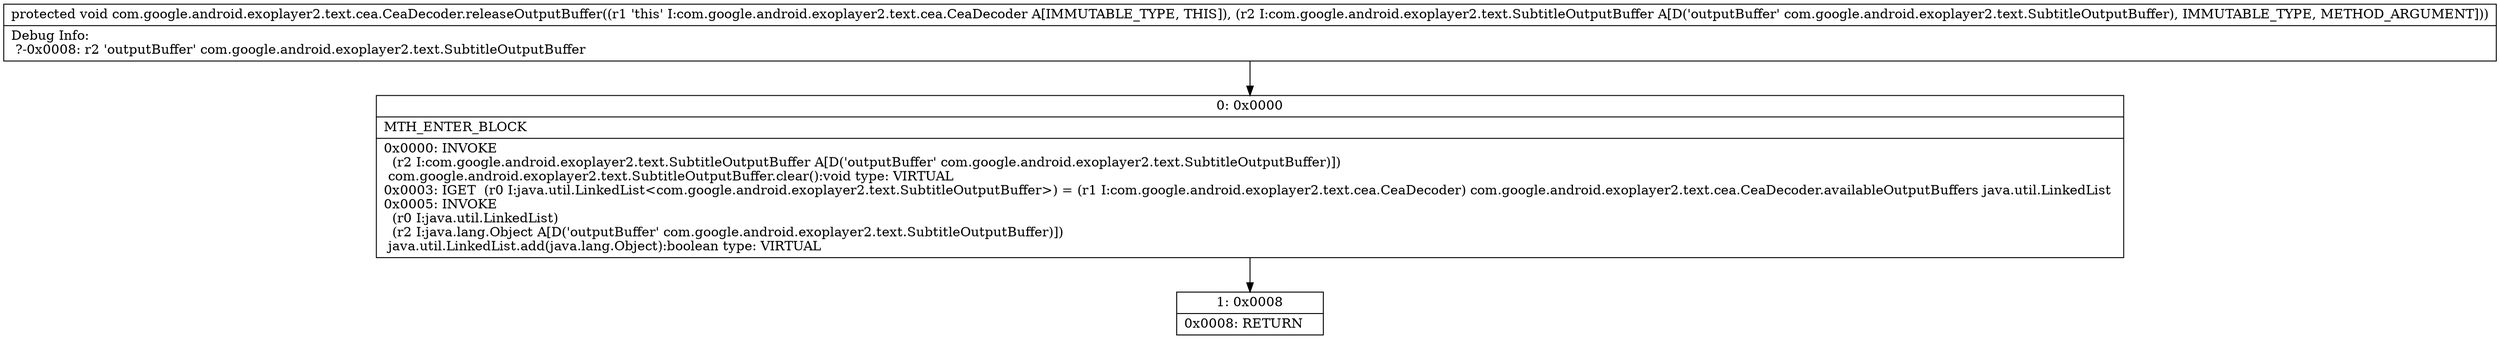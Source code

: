 digraph "CFG forcom.google.android.exoplayer2.text.cea.CeaDecoder.releaseOutputBuffer(Lcom\/google\/android\/exoplayer2\/text\/SubtitleOutputBuffer;)V" {
Node_0 [shape=record,label="{0\:\ 0x0000|MTH_ENTER_BLOCK\l|0x0000: INVOKE  \l  (r2 I:com.google.android.exoplayer2.text.SubtitleOutputBuffer A[D('outputBuffer' com.google.android.exoplayer2.text.SubtitleOutputBuffer)])\l com.google.android.exoplayer2.text.SubtitleOutputBuffer.clear():void type: VIRTUAL \l0x0003: IGET  (r0 I:java.util.LinkedList\<com.google.android.exoplayer2.text.SubtitleOutputBuffer\>) = (r1 I:com.google.android.exoplayer2.text.cea.CeaDecoder) com.google.android.exoplayer2.text.cea.CeaDecoder.availableOutputBuffers java.util.LinkedList \l0x0005: INVOKE  \l  (r0 I:java.util.LinkedList)\l  (r2 I:java.lang.Object A[D('outputBuffer' com.google.android.exoplayer2.text.SubtitleOutputBuffer)])\l java.util.LinkedList.add(java.lang.Object):boolean type: VIRTUAL \l}"];
Node_1 [shape=record,label="{1\:\ 0x0008|0x0008: RETURN   \l}"];
MethodNode[shape=record,label="{protected void com.google.android.exoplayer2.text.cea.CeaDecoder.releaseOutputBuffer((r1 'this' I:com.google.android.exoplayer2.text.cea.CeaDecoder A[IMMUTABLE_TYPE, THIS]), (r2 I:com.google.android.exoplayer2.text.SubtitleOutputBuffer A[D('outputBuffer' com.google.android.exoplayer2.text.SubtitleOutputBuffer), IMMUTABLE_TYPE, METHOD_ARGUMENT]))  | Debug Info:\l  ?\-0x0008: r2 'outputBuffer' com.google.android.exoplayer2.text.SubtitleOutputBuffer\l}"];
MethodNode -> Node_0;
Node_0 -> Node_1;
}

